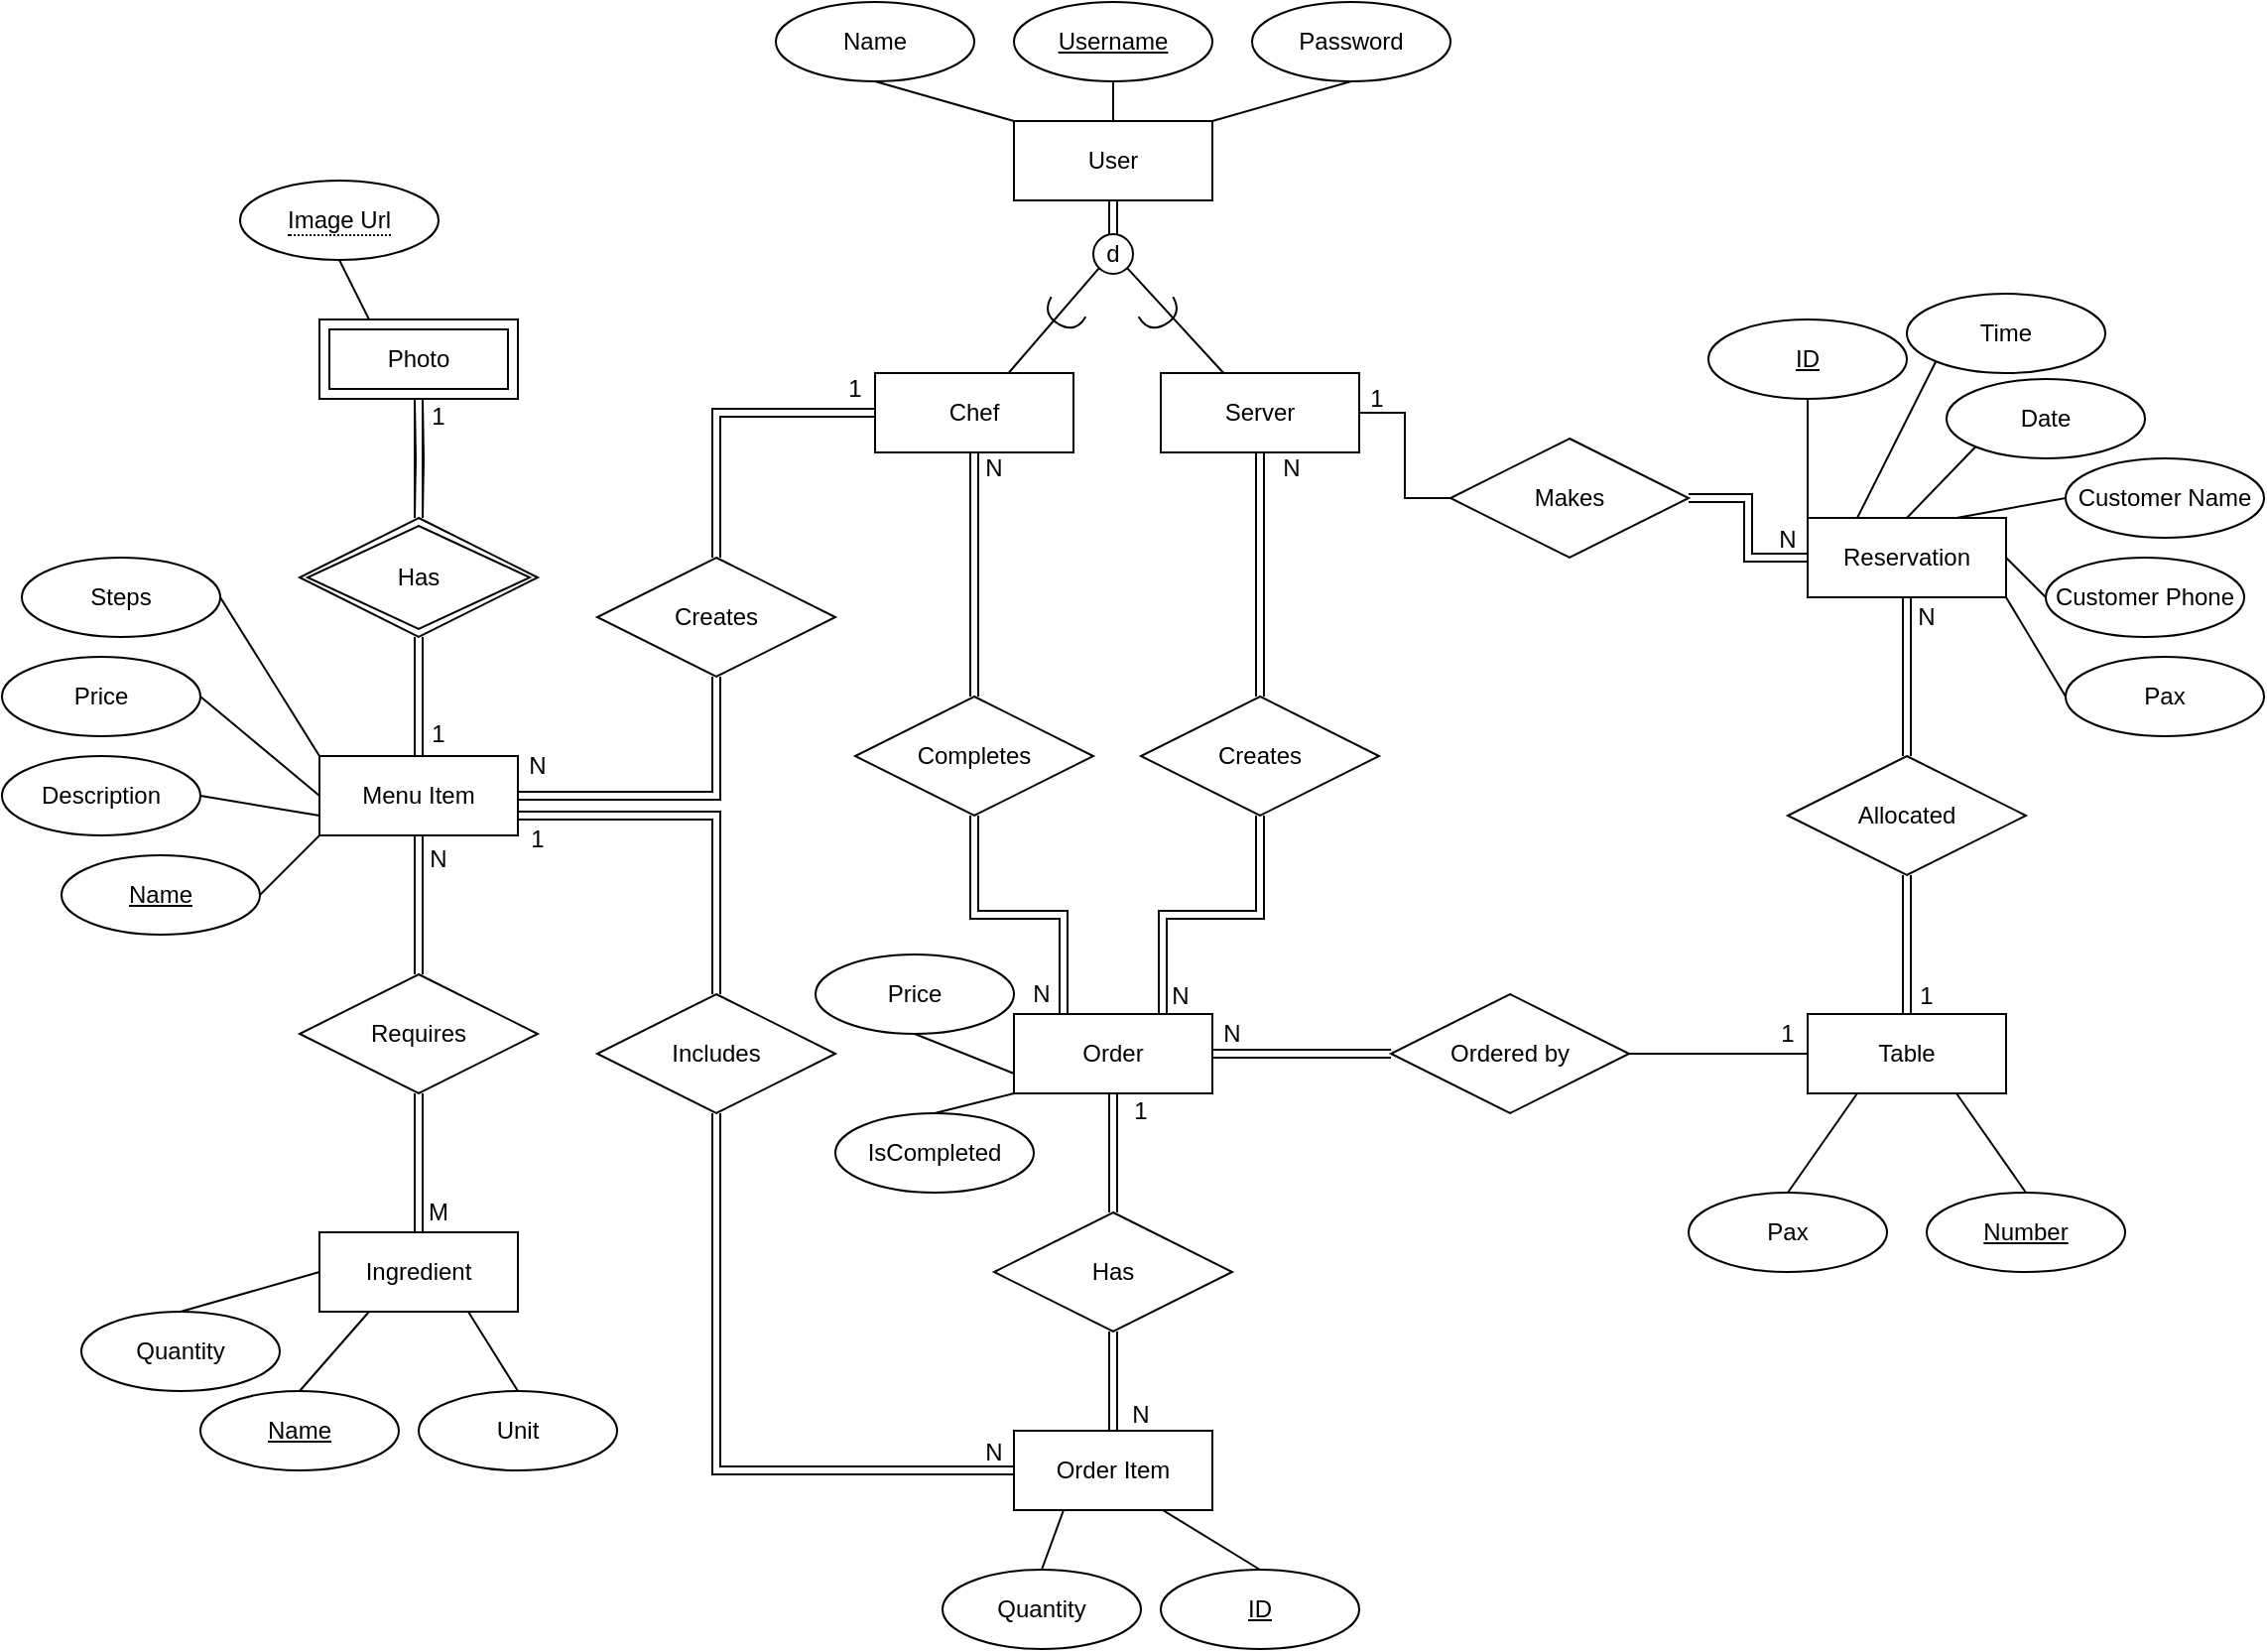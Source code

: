 <mxfile version="20.3.6" type="device"><diagram id="IzEBBVF0YaxBcbHlIfiY" name="Page-1"><mxGraphModel dx="2677" dy="943" grid="1" gridSize="10" guides="1" tooltips="1" connect="1" arrows="1" fold="1" page="1" pageScale="1" pageWidth="827" pageHeight="1169" math="0" shadow="0"><root><mxCell id="0"/><mxCell id="1" parent="0"/><mxCell id="hnFGyF37667XnyC1IAnu-3" style="rounded=0;orthogonalLoop=1;jettySize=auto;html=1;exitX=0;exitY=1;exitDx=0;exitDy=0;endArrow=none;endFill=0;" edge="1" parent="1" source="hnFGyF37667XnyC1IAnu-13" target="hnFGyF37667XnyC1IAnu-2"><mxGeometry relative="1" as="geometry"><mxPoint x="365" y="147" as="sourcePoint"/></mxGeometry></mxCell><mxCell id="hnFGyF37667XnyC1IAnu-5" style="edgeStyle=none;rounded=0;orthogonalLoop=1;jettySize=auto;html=1;exitX=1;exitY=1;exitDx=0;exitDy=0;endArrow=none;endFill=0;" edge="1" parent="1" source="hnFGyF37667XnyC1IAnu-13" target="hnFGyF37667XnyC1IAnu-4"><mxGeometry relative="1" as="geometry"><mxPoint x="415" y="147" as="sourcePoint"/></mxGeometry></mxCell><mxCell id="hnFGyF37667XnyC1IAnu-10" style="edgeStyle=none;rounded=0;orthogonalLoop=1;jettySize=auto;html=1;exitX=0.5;exitY=1;exitDx=0;exitDy=0;endArrow=none;endFill=0;shape=link;entryX=0.5;entryY=0;entryDx=0;entryDy=0;" edge="1" parent="1" source="hnFGyF37667XnyC1IAnu-1" target="hnFGyF37667XnyC1IAnu-13"><mxGeometry relative="1" as="geometry"><mxPoint x="390" y="150" as="targetPoint"/></mxGeometry></mxCell><mxCell id="hnFGyF37667XnyC1IAnu-66" style="rounded=0;orthogonalLoop=1;jettySize=auto;html=1;exitX=0;exitY=0;exitDx=0;exitDy=0;entryX=0.5;entryY=1;entryDx=0;entryDy=0;endArrow=none;endFill=0;" edge="1" parent="1" source="hnFGyF37667XnyC1IAnu-1" target="hnFGyF37667XnyC1IAnu-65"><mxGeometry relative="1" as="geometry"/></mxCell><mxCell id="hnFGyF37667XnyC1IAnu-67" style="edgeStyle=none;rounded=0;orthogonalLoop=1;jettySize=auto;html=1;exitX=0.5;exitY=0;exitDx=0;exitDy=0;entryX=0.5;entryY=1;entryDx=0;entryDy=0;endArrow=none;endFill=0;" edge="1" parent="1" source="hnFGyF37667XnyC1IAnu-1" target="hnFGyF37667XnyC1IAnu-63"><mxGeometry relative="1" as="geometry"/></mxCell><mxCell id="hnFGyF37667XnyC1IAnu-68" style="edgeStyle=none;rounded=0;orthogonalLoop=1;jettySize=auto;html=1;exitX=1;exitY=0;exitDx=0;exitDy=0;entryX=0.5;entryY=1;entryDx=0;entryDy=0;endArrow=none;endFill=0;" edge="1" parent="1" source="hnFGyF37667XnyC1IAnu-1" target="hnFGyF37667XnyC1IAnu-64"><mxGeometry relative="1" as="geometry"/></mxCell><mxCell id="hnFGyF37667XnyC1IAnu-1" value="User" style="whiteSpace=wrap;html=1;align=center;" vertex="1" parent="1"><mxGeometry x="340" y="70" width="100" height="40" as="geometry"/></mxCell><mxCell id="hnFGyF37667XnyC1IAnu-36" style="edgeStyle=orthogonalEdgeStyle;shape=link;rounded=0;orthogonalLoop=1;jettySize=auto;html=1;exitX=0;exitY=0.5;exitDx=0;exitDy=0;entryX=0.5;entryY=0;entryDx=0;entryDy=0;endArrow=none;endFill=0;" edge="1" parent="1" source="hnFGyF37667XnyC1IAnu-2" target="hnFGyF37667XnyC1IAnu-32"><mxGeometry relative="1" as="geometry"/></mxCell><mxCell id="hnFGyF37667XnyC1IAnu-50" style="edgeStyle=orthogonalEdgeStyle;shape=link;rounded=0;orthogonalLoop=1;jettySize=auto;html=1;exitX=0.5;exitY=1;exitDx=0;exitDy=0;entryX=0.5;entryY=0;entryDx=0;entryDy=0;endArrow=none;endFill=0;" edge="1" parent="1" source="hnFGyF37667XnyC1IAnu-2" target="hnFGyF37667XnyC1IAnu-27"><mxGeometry relative="1" as="geometry"/></mxCell><mxCell id="hnFGyF37667XnyC1IAnu-2" value="Chef" style="whiteSpace=wrap;html=1;align=center;" vertex="1" parent="1"><mxGeometry x="270" y="197" width="100" height="40" as="geometry"/></mxCell><mxCell id="hnFGyF37667XnyC1IAnu-51" style="edgeStyle=orthogonalEdgeStyle;shape=link;rounded=0;orthogonalLoop=1;jettySize=auto;html=1;exitX=0.5;exitY=1;exitDx=0;exitDy=0;entryX=0.5;entryY=0;entryDx=0;entryDy=0;endArrow=none;endFill=0;" edge="1" parent="1" source="hnFGyF37667XnyC1IAnu-4" target="hnFGyF37667XnyC1IAnu-28"><mxGeometry relative="1" as="geometry"/></mxCell><mxCell id="hnFGyF37667XnyC1IAnu-56" style="edgeStyle=orthogonalEdgeStyle;rounded=0;orthogonalLoop=1;jettySize=auto;html=1;exitX=1;exitY=0.5;exitDx=0;exitDy=0;entryX=0;entryY=0.5;entryDx=0;entryDy=0;endArrow=none;endFill=0;" edge="1" parent="1" source="hnFGyF37667XnyC1IAnu-4" target="hnFGyF37667XnyC1IAnu-29"><mxGeometry relative="1" as="geometry"/></mxCell><mxCell id="hnFGyF37667XnyC1IAnu-4" value="Server" style="whiteSpace=wrap;html=1;align=center;" vertex="1" parent="1"><mxGeometry x="414" y="197" width="100" height="40" as="geometry"/></mxCell><mxCell id="hnFGyF37667XnyC1IAnu-6" value="" style="shape=requiredInterface;html=1;verticalLabelPosition=bottom;sketch=0;rotation=60;" vertex="1" parent="1"><mxGeometry x="409" y="158" width="10" height="20" as="geometry"/></mxCell><mxCell id="hnFGyF37667XnyC1IAnu-8" value="" style="shape=requiredInterface;html=1;verticalLabelPosition=bottom;sketch=0;rotation=120;" vertex="1" parent="1"><mxGeometry x="360" y="158" width="10" height="20" as="geometry"/></mxCell><mxCell id="hnFGyF37667XnyC1IAnu-15" value="" style="group" vertex="1" connectable="0" parent="1"><mxGeometry x="380" y="127" width="20" height="20" as="geometry"/></mxCell><mxCell id="hnFGyF37667XnyC1IAnu-13" value="" style="ellipse;whiteSpace=wrap;html=1;aspect=fixed;" vertex="1" parent="hnFGyF37667XnyC1IAnu-15"><mxGeometry width="20" height="20" as="geometry"/></mxCell><mxCell id="hnFGyF37667XnyC1IAnu-14" value="d" style="text;html=1;strokeColor=none;fillColor=none;align=center;verticalAlign=middle;whiteSpace=wrap;rounded=0;" vertex="1" parent="hnFGyF37667XnyC1IAnu-15"><mxGeometry x="5" y="5" width="10" height="10" as="geometry"/></mxCell><mxCell id="hnFGyF37667XnyC1IAnu-58" style="edgeStyle=orthogonalEdgeStyle;shape=link;rounded=0;orthogonalLoop=1;jettySize=auto;html=1;exitX=0.5;exitY=1;exitDx=0;exitDy=0;entryX=0.5;entryY=0;entryDx=0;entryDy=0;endArrow=none;endFill=0;" edge="1" parent="1" source="hnFGyF37667XnyC1IAnu-20" target="hnFGyF37667XnyC1IAnu-30"><mxGeometry relative="1" as="geometry"/></mxCell><mxCell id="hnFGyF37667XnyC1IAnu-79" style="edgeStyle=none;rounded=0;orthogonalLoop=1;jettySize=auto;html=1;exitX=0;exitY=0;exitDx=0;exitDy=0;entryX=0.5;entryY=1;entryDx=0;entryDy=0;endArrow=none;endFill=0;" edge="1" parent="1" source="hnFGyF37667XnyC1IAnu-20" target="hnFGyF37667XnyC1IAnu-78"><mxGeometry relative="1" as="geometry"/></mxCell><mxCell id="hnFGyF37667XnyC1IAnu-80" style="edgeStyle=none;rounded=0;orthogonalLoop=1;jettySize=auto;html=1;exitX=0.25;exitY=0;exitDx=0;exitDy=0;entryX=0;entryY=1;entryDx=0;entryDy=0;endArrow=none;endFill=0;" edge="1" parent="1" source="hnFGyF37667XnyC1IAnu-20" target="hnFGyF37667XnyC1IAnu-72"><mxGeometry relative="1" as="geometry"/></mxCell><mxCell id="hnFGyF37667XnyC1IAnu-81" style="edgeStyle=none;rounded=0;orthogonalLoop=1;jettySize=auto;html=1;exitX=0.5;exitY=0;exitDx=0;exitDy=0;entryX=0;entryY=1;entryDx=0;entryDy=0;endArrow=none;endFill=0;" edge="1" parent="1" source="hnFGyF37667XnyC1IAnu-20" target="hnFGyF37667XnyC1IAnu-73"><mxGeometry relative="1" as="geometry"/></mxCell><mxCell id="hnFGyF37667XnyC1IAnu-82" style="edgeStyle=none;rounded=0;orthogonalLoop=1;jettySize=auto;html=1;exitX=0.75;exitY=0;exitDx=0;exitDy=0;entryX=0;entryY=0.5;entryDx=0;entryDy=0;endArrow=none;endFill=0;" edge="1" parent="1" source="hnFGyF37667XnyC1IAnu-20" target="hnFGyF37667XnyC1IAnu-71"><mxGeometry relative="1" as="geometry"/></mxCell><mxCell id="hnFGyF37667XnyC1IAnu-83" style="edgeStyle=none;rounded=0;orthogonalLoop=1;jettySize=auto;html=1;exitX=1;exitY=0.5;exitDx=0;exitDy=0;entryX=0;entryY=0.5;entryDx=0;entryDy=0;endArrow=none;endFill=0;" edge="1" parent="1" source="hnFGyF37667XnyC1IAnu-20" target="hnFGyF37667XnyC1IAnu-76"><mxGeometry relative="1" as="geometry"/></mxCell><mxCell id="hnFGyF37667XnyC1IAnu-84" style="edgeStyle=none;rounded=0;orthogonalLoop=1;jettySize=auto;html=1;exitX=1;exitY=1;exitDx=0;exitDy=0;entryX=0;entryY=0.5;entryDx=0;entryDy=0;endArrow=none;endFill=0;" edge="1" parent="1" source="hnFGyF37667XnyC1IAnu-20" target="hnFGyF37667XnyC1IAnu-75"><mxGeometry relative="1" as="geometry"/></mxCell><mxCell id="hnFGyF37667XnyC1IAnu-20" value="Reservation" style="whiteSpace=wrap;html=1;align=center;" vertex="1" parent="1"><mxGeometry x="740" y="270" width="100" height="40" as="geometry"/></mxCell><mxCell id="hnFGyF37667XnyC1IAnu-48" style="edgeStyle=orthogonalEdgeStyle;shape=link;rounded=0;orthogonalLoop=1;jettySize=auto;html=1;exitX=0.5;exitY=1;exitDx=0;exitDy=0;entryX=0.5;entryY=0;entryDx=0;entryDy=0;endArrow=none;endFill=0;" edge="1" parent="1" source="hnFGyF37667XnyC1IAnu-21" target="hnFGyF37667XnyC1IAnu-47"><mxGeometry relative="1" as="geometry"/></mxCell><mxCell id="hnFGyF37667XnyC1IAnu-90" style="edgeStyle=none;rounded=0;orthogonalLoop=1;jettySize=auto;html=1;exitX=0;exitY=1;exitDx=0;exitDy=0;entryX=0.5;entryY=0;entryDx=0;entryDy=0;endArrow=none;endFill=0;" edge="1" parent="1" source="hnFGyF37667XnyC1IAnu-21" target="hnFGyF37667XnyC1IAnu-89"><mxGeometry relative="1" as="geometry"/></mxCell><mxCell id="hnFGyF37667XnyC1IAnu-92" style="edgeStyle=none;rounded=0;orthogonalLoop=1;jettySize=auto;html=1;exitX=0;exitY=0.75;exitDx=0;exitDy=0;entryX=0.5;entryY=1;entryDx=0;entryDy=0;endArrow=none;endFill=0;" edge="1" parent="1" source="hnFGyF37667XnyC1IAnu-21" target="hnFGyF37667XnyC1IAnu-88"><mxGeometry relative="1" as="geometry"/></mxCell><mxCell id="hnFGyF37667XnyC1IAnu-21" value="Order" style="whiteSpace=wrap;html=1;align=center;" vertex="1" parent="1"><mxGeometry x="340" y="520" width="100" height="40" as="geometry"/></mxCell><mxCell id="hnFGyF37667XnyC1IAnu-40" style="edgeStyle=orthogonalEdgeStyle;shape=link;rounded=0;orthogonalLoop=1;jettySize=auto;html=1;exitX=0.5;exitY=1;exitDx=0;exitDy=0;entryX=0.5;entryY=0;entryDx=0;entryDy=0;endArrow=none;endFill=0;" edge="1" parent="1" source="hnFGyF37667XnyC1IAnu-22" target="hnFGyF37667XnyC1IAnu-34"><mxGeometry relative="1" as="geometry"/></mxCell><mxCell id="hnFGyF37667XnyC1IAnu-120" style="edgeStyle=none;rounded=0;orthogonalLoop=1;jettySize=auto;html=1;exitX=0;exitY=1;exitDx=0;exitDy=0;entryX=1;entryY=0.5;entryDx=0;entryDy=0;endArrow=none;endFill=0;" edge="1" parent="1" source="hnFGyF37667XnyC1IAnu-22" target="hnFGyF37667XnyC1IAnu-117"><mxGeometry relative="1" as="geometry"/></mxCell><mxCell id="hnFGyF37667XnyC1IAnu-121" style="edgeStyle=none;rounded=0;orthogonalLoop=1;jettySize=auto;html=1;exitX=0;exitY=0.75;exitDx=0;exitDy=0;entryX=1;entryY=0.5;entryDx=0;entryDy=0;endArrow=none;endFill=0;" edge="1" parent="1" source="hnFGyF37667XnyC1IAnu-22" target="hnFGyF37667XnyC1IAnu-116"><mxGeometry relative="1" as="geometry"/></mxCell><mxCell id="hnFGyF37667XnyC1IAnu-122" style="edgeStyle=none;rounded=0;orthogonalLoop=1;jettySize=auto;html=1;exitX=0;exitY=0.5;exitDx=0;exitDy=0;entryX=1;entryY=0.5;entryDx=0;entryDy=0;endArrow=none;endFill=0;" edge="1" parent="1" source="hnFGyF37667XnyC1IAnu-22" target="hnFGyF37667XnyC1IAnu-114"><mxGeometry relative="1" as="geometry"/></mxCell><mxCell id="hnFGyF37667XnyC1IAnu-123" style="edgeStyle=none;rounded=0;orthogonalLoop=1;jettySize=auto;html=1;exitX=0;exitY=0;exitDx=0;exitDy=0;entryX=1;entryY=0.5;entryDx=0;entryDy=0;endArrow=none;endFill=0;" edge="1" parent="1" source="hnFGyF37667XnyC1IAnu-22" target="hnFGyF37667XnyC1IAnu-115"><mxGeometry relative="1" as="geometry"/></mxCell><mxCell id="hnFGyF37667XnyC1IAnu-22" value="Menu Item" style="whiteSpace=wrap;html=1;align=center;" vertex="1" parent="1"><mxGeometry x="-10" y="390" width="100" height="40" as="geometry"/></mxCell><mxCell id="hnFGyF37667XnyC1IAnu-45" style="edgeStyle=orthogonalEdgeStyle;shape=link;rounded=0;orthogonalLoop=1;jettySize=auto;html=1;exitX=0;exitY=0.5;exitDx=0;exitDy=0;entryX=0.5;entryY=1;entryDx=0;entryDy=0;endArrow=none;endFill=0;" edge="1" parent="1" source="hnFGyF37667XnyC1IAnu-23" target="hnFGyF37667XnyC1IAnu-33"><mxGeometry relative="1" as="geometry"/></mxCell><mxCell id="hnFGyF37667XnyC1IAnu-100" style="edgeStyle=none;rounded=0;orthogonalLoop=1;jettySize=auto;html=1;exitX=0.25;exitY=1;exitDx=0;exitDy=0;entryX=0.5;entryY=0;entryDx=0;entryDy=0;endArrow=none;endFill=0;" edge="1" parent="1" source="hnFGyF37667XnyC1IAnu-23" target="hnFGyF37667XnyC1IAnu-99"><mxGeometry relative="1" as="geometry"/></mxCell><mxCell id="hnFGyF37667XnyC1IAnu-102" style="edgeStyle=none;rounded=0;orthogonalLoop=1;jettySize=auto;html=1;exitX=0.75;exitY=1;exitDx=0;exitDy=0;endArrow=none;endFill=0;" edge="1" parent="1" source="hnFGyF37667XnyC1IAnu-23"><mxGeometry relative="1" as="geometry"><mxPoint x="415" y="770" as="targetPoint"/></mxGeometry></mxCell><mxCell id="hnFGyF37667XnyC1IAnu-104" style="edgeStyle=none;rounded=0;orthogonalLoop=1;jettySize=auto;html=1;exitX=0.75;exitY=1;exitDx=0;exitDy=0;entryX=0.5;entryY=0;entryDx=0;entryDy=0;endArrow=none;endFill=0;" edge="1" parent="1" source="hnFGyF37667XnyC1IAnu-23" target="hnFGyF37667XnyC1IAnu-103"><mxGeometry relative="1" as="geometry"/></mxCell><mxCell id="hnFGyF37667XnyC1IAnu-23" value="Order Item" style="whiteSpace=wrap;html=1;align=center;" vertex="1" parent="1"><mxGeometry x="340" y="730" width="100" height="40" as="geometry"/></mxCell><mxCell id="hnFGyF37667XnyC1IAnu-86" style="edgeStyle=none;rounded=0;orthogonalLoop=1;jettySize=auto;html=1;exitX=0.25;exitY=1;exitDx=0;exitDy=0;entryX=0.5;entryY=0;entryDx=0;entryDy=0;endArrow=none;endFill=0;" edge="1" parent="1" source="hnFGyF37667XnyC1IAnu-24" target="hnFGyF37667XnyC1IAnu-77"><mxGeometry relative="1" as="geometry"/></mxCell><mxCell id="hnFGyF37667XnyC1IAnu-87" style="edgeStyle=none;rounded=0;orthogonalLoop=1;jettySize=auto;html=1;exitX=0.75;exitY=1;exitDx=0;exitDy=0;entryX=0.5;entryY=0;entryDx=0;entryDy=0;endArrow=none;endFill=0;" edge="1" parent="1" source="hnFGyF37667XnyC1IAnu-24" target="hnFGyF37667XnyC1IAnu-74"><mxGeometry relative="1" as="geometry"/></mxCell><mxCell id="hnFGyF37667XnyC1IAnu-24" value="Table" style="whiteSpace=wrap;html=1;align=center;" vertex="1" parent="1"><mxGeometry x="740" y="520" width="100" height="40" as="geometry"/></mxCell><mxCell id="hnFGyF37667XnyC1IAnu-107" style="edgeStyle=none;rounded=0;orthogonalLoop=1;jettySize=auto;html=1;exitX=0;exitY=0.5;exitDx=0;exitDy=0;entryX=0.5;entryY=0;entryDx=0;entryDy=0;endArrow=none;endFill=0;" edge="1" parent="1" source="hnFGyF37667XnyC1IAnu-25" target="hnFGyF37667XnyC1IAnu-106"><mxGeometry relative="1" as="geometry"/></mxCell><mxCell id="hnFGyF37667XnyC1IAnu-110" style="edgeStyle=none;rounded=0;orthogonalLoop=1;jettySize=auto;html=1;exitX=0.25;exitY=1;exitDx=0;exitDy=0;entryX=0.5;entryY=0;entryDx=0;entryDy=0;endArrow=none;endFill=0;" edge="1" parent="1" source="hnFGyF37667XnyC1IAnu-25" target="hnFGyF37667XnyC1IAnu-108"><mxGeometry relative="1" as="geometry"/></mxCell><mxCell id="hnFGyF37667XnyC1IAnu-111" style="edgeStyle=none;rounded=0;orthogonalLoop=1;jettySize=auto;html=1;exitX=0.75;exitY=1;exitDx=0;exitDy=0;entryX=0.5;entryY=0;entryDx=0;entryDy=0;endArrow=none;endFill=0;" edge="1" parent="1" source="hnFGyF37667XnyC1IAnu-25" target="hnFGyF37667XnyC1IAnu-109"><mxGeometry relative="1" as="geometry"/></mxCell><mxCell id="hnFGyF37667XnyC1IAnu-25" value="Ingredient" style="whiteSpace=wrap;html=1;align=center;" vertex="1" parent="1"><mxGeometry x="-10" y="630" width="100" height="40" as="geometry"/></mxCell><mxCell id="hnFGyF37667XnyC1IAnu-52" style="edgeStyle=orthogonalEdgeStyle;shape=link;rounded=0;orthogonalLoop=1;jettySize=auto;html=1;exitX=0.5;exitY=1;exitDx=0;exitDy=0;entryX=0.25;entryY=0;entryDx=0;entryDy=0;endArrow=none;endFill=0;" edge="1" parent="1" source="hnFGyF37667XnyC1IAnu-27" target="hnFGyF37667XnyC1IAnu-21"><mxGeometry relative="1" as="geometry"/></mxCell><mxCell id="hnFGyF37667XnyC1IAnu-27" value="Completes" style="shape=rhombus;perimeter=rhombusPerimeter;whiteSpace=wrap;html=1;align=center;" vertex="1" parent="1"><mxGeometry x="260" y="360" width="120" height="60" as="geometry"/></mxCell><mxCell id="hnFGyF37667XnyC1IAnu-53" style="edgeStyle=orthogonalEdgeStyle;shape=link;rounded=0;orthogonalLoop=1;jettySize=auto;html=1;exitX=0.5;exitY=1;exitDx=0;exitDy=0;entryX=0.75;entryY=0;entryDx=0;entryDy=0;endArrow=none;endFill=0;" edge="1" parent="1" source="hnFGyF37667XnyC1IAnu-28" target="hnFGyF37667XnyC1IAnu-21"><mxGeometry relative="1" as="geometry"/></mxCell><mxCell id="hnFGyF37667XnyC1IAnu-28" value="Creates" style="shape=rhombus;perimeter=rhombusPerimeter;whiteSpace=wrap;html=1;align=center;" vertex="1" parent="1"><mxGeometry x="404" y="360" width="120" height="60" as="geometry"/></mxCell><mxCell id="hnFGyF37667XnyC1IAnu-57" style="edgeStyle=orthogonalEdgeStyle;shape=link;rounded=0;orthogonalLoop=1;jettySize=auto;html=1;exitX=1;exitY=0.5;exitDx=0;exitDy=0;entryX=0;entryY=0.5;entryDx=0;entryDy=0;endArrow=none;endFill=0;" edge="1" parent="1" source="hnFGyF37667XnyC1IAnu-29" target="hnFGyF37667XnyC1IAnu-20"><mxGeometry relative="1" as="geometry"/></mxCell><mxCell id="hnFGyF37667XnyC1IAnu-29" value="Makes" style="shape=rhombus;perimeter=rhombusPerimeter;whiteSpace=wrap;html=1;align=center;" vertex="1" parent="1"><mxGeometry x="560" y="230" width="120" height="60" as="geometry"/></mxCell><mxCell id="hnFGyF37667XnyC1IAnu-59" style="edgeStyle=orthogonalEdgeStyle;shape=link;rounded=0;orthogonalLoop=1;jettySize=auto;html=1;exitX=0.5;exitY=1;exitDx=0;exitDy=0;entryX=0.5;entryY=0;entryDx=0;entryDy=0;endArrow=none;endFill=0;" edge="1" parent="1" source="hnFGyF37667XnyC1IAnu-30" target="hnFGyF37667XnyC1IAnu-24"><mxGeometry relative="1" as="geometry"/></mxCell><mxCell id="hnFGyF37667XnyC1IAnu-30" value="Allocated" style="shape=rhombus;perimeter=rhombusPerimeter;whiteSpace=wrap;html=1;align=center;" vertex="1" parent="1"><mxGeometry x="730" y="390" width="120" height="60" as="geometry"/></mxCell><mxCell id="hnFGyF37667XnyC1IAnu-38" style="edgeStyle=orthogonalEdgeStyle;shape=link;rounded=0;orthogonalLoop=1;jettySize=auto;html=1;exitX=0.5;exitY=0;exitDx=0;exitDy=0;entryX=0.5;entryY=1;entryDx=0;entryDy=0;endArrow=none;endFill=0;" edge="1" parent="1" target="hnFGyF37667XnyC1IAnu-60"><mxGeometry relative="1" as="geometry"><mxPoint x="40" y="270" as="sourcePoint"/><mxPoint x="40" y="210" as="targetPoint"/></mxGeometry></mxCell><mxCell id="hnFGyF37667XnyC1IAnu-39" style="edgeStyle=orthogonalEdgeStyle;shape=link;rounded=0;orthogonalLoop=1;jettySize=auto;html=1;exitX=0.5;exitY=1;exitDx=0;exitDy=0;entryX=0.5;entryY=0;entryDx=0;entryDy=0;endArrow=none;endFill=0;" edge="1" parent="1" source="hnFGyF37667XnyC1IAnu-61" target="hnFGyF37667XnyC1IAnu-22"><mxGeometry relative="1" as="geometry"><mxPoint x="40" y="330" as="sourcePoint"/></mxGeometry></mxCell><mxCell id="hnFGyF37667XnyC1IAnu-37" style="edgeStyle=orthogonalEdgeStyle;shape=link;rounded=0;orthogonalLoop=1;jettySize=auto;html=1;exitX=0.5;exitY=1;exitDx=0;exitDy=0;entryX=1;entryY=0.5;entryDx=0;entryDy=0;endArrow=none;endFill=0;" edge="1" parent="1" source="hnFGyF37667XnyC1IAnu-32" target="hnFGyF37667XnyC1IAnu-22"><mxGeometry relative="1" as="geometry"/></mxCell><mxCell id="hnFGyF37667XnyC1IAnu-32" value="Creates" style="shape=rhombus;perimeter=rhombusPerimeter;whiteSpace=wrap;html=1;align=center;" vertex="1" parent="1"><mxGeometry x="130" y="290" width="120" height="60" as="geometry"/></mxCell><mxCell id="hnFGyF37667XnyC1IAnu-44" style="edgeStyle=orthogonalEdgeStyle;shape=link;rounded=0;orthogonalLoop=1;jettySize=auto;html=1;exitX=0.5;exitY=0;exitDx=0;exitDy=0;entryX=1;entryY=0.75;entryDx=0;entryDy=0;endArrow=none;endFill=0;" edge="1" parent="1" source="hnFGyF37667XnyC1IAnu-33" target="hnFGyF37667XnyC1IAnu-22"><mxGeometry relative="1" as="geometry"/></mxCell><mxCell id="hnFGyF37667XnyC1IAnu-33" value="Includes" style="shape=rhombus;perimeter=rhombusPerimeter;whiteSpace=wrap;html=1;align=center;" vertex="1" parent="1"><mxGeometry x="130" y="510" width="120" height="60" as="geometry"/></mxCell><mxCell id="hnFGyF37667XnyC1IAnu-41" style="edgeStyle=orthogonalEdgeStyle;shape=link;rounded=0;orthogonalLoop=1;jettySize=auto;html=1;exitX=0.5;exitY=1;exitDx=0;exitDy=0;entryX=0.5;entryY=0;entryDx=0;entryDy=0;endArrow=none;endFill=0;" edge="1" parent="1" source="hnFGyF37667XnyC1IAnu-34" target="hnFGyF37667XnyC1IAnu-25"><mxGeometry relative="1" as="geometry"/></mxCell><mxCell id="hnFGyF37667XnyC1IAnu-34" value="Requires" style="shape=rhombus;perimeter=rhombusPerimeter;whiteSpace=wrap;html=1;align=center;" vertex="1" parent="1"><mxGeometry x="-20" y="500" width="120" height="60" as="geometry"/></mxCell><mxCell id="hnFGyF37667XnyC1IAnu-54" style="edgeStyle=orthogonalEdgeStyle;shape=link;rounded=0;orthogonalLoop=1;jettySize=auto;html=1;exitX=0;exitY=0.5;exitDx=0;exitDy=0;entryX=1;entryY=0.5;entryDx=0;entryDy=0;endArrow=none;endFill=0;" edge="1" parent="1" source="hnFGyF37667XnyC1IAnu-35" target="hnFGyF37667XnyC1IAnu-21"><mxGeometry relative="1" as="geometry"/></mxCell><mxCell id="hnFGyF37667XnyC1IAnu-55" style="edgeStyle=orthogonalEdgeStyle;rounded=0;orthogonalLoop=1;jettySize=auto;html=1;exitX=1;exitY=0.5;exitDx=0;exitDy=0;entryX=0;entryY=0.5;entryDx=0;entryDy=0;endArrow=none;endFill=0;" edge="1" parent="1" source="hnFGyF37667XnyC1IAnu-35" target="hnFGyF37667XnyC1IAnu-24"><mxGeometry relative="1" as="geometry"/></mxCell><mxCell id="hnFGyF37667XnyC1IAnu-35" value="Ordered by" style="shape=rhombus;perimeter=rhombusPerimeter;whiteSpace=wrap;html=1;align=center;" vertex="1" parent="1"><mxGeometry x="530" y="510" width="120" height="60" as="geometry"/></mxCell><mxCell id="hnFGyF37667XnyC1IAnu-49" style="edgeStyle=orthogonalEdgeStyle;shape=link;rounded=0;orthogonalLoop=1;jettySize=auto;html=1;exitX=0.5;exitY=1;exitDx=0;exitDy=0;entryX=0.5;entryY=0;entryDx=0;entryDy=0;endArrow=none;endFill=0;" edge="1" parent="1" source="hnFGyF37667XnyC1IAnu-47" target="hnFGyF37667XnyC1IAnu-23"><mxGeometry relative="1" as="geometry"/></mxCell><mxCell id="hnFGyF37667XnyC1IAnu-47" value="Has" style="shape=rhombus;perimeter=rhombusPerimeter;whiteSpace=wrap;html=1;align=center;" vertex="1" parent="1"><mxGeometry x="330" y="620" width="120" height="60" as="geometry"/></mxCell><mxCell id="hnFGyF37667XnyC1IAnu-113" style="edgeStyle=none;rounded=0;orthogonalLoop=1;jettySize=auto;html=1;exitX=0.25;exitY=0;exitDx=0;exitDy=0;entryX=0.5;entryY=1;entryDx=0;entryDy=0;endArrow=none;endFill=0;" edge="1" parent="1" source="hnFGyF37667XnyC1IAnu-60" target="hnFGyF37667XnyC1IAnu-112"><mxGeometry relative="1" as="geometry"/></mxCell><mxCell id="hnFGyF37667XnyC1IAnu-60" value="Photo" style="shape=ext;margin=3;double=1;whiteSpace=wrap;html=1;align=center;" vertex="1" parent="1"><mxGeometry x="-10" y="170" width="100" height="40" as="geometry"/></mxCell><mxCell id="hnFGyF37667XnyC1IAnu-62" value="" style="edgeStyle=orthogonalEdgeStyle;shape=link;rounded=0;orthogonalLoop=1;jettySize=auto;html=1;endArrow=none;endFill=0;exitX=0.5;exitY=0;exitDx=0;exitDy=0;" edge="1" parent="1" source="hnFGyF37667XnyC1IAnu-61" target="hnFGyF37667XnyC1IAnu-60"><mxGeometry relative="1" as="geometry"/></mxCell><mxCell id="hnFGyF37667XnyC1IAnu-61" value="Has" style="shape=rhombus;double=1;perimeter=rhombusPerimeter;whiteSpace=wrap;html=1;align=center;" vertex="1" parent="1"><mxGeometry x="-20" y="270" width="120" height="60" as="geometry"/></mxCell><mxCell id="hnFGyF37667XnyC1IAnu-63" value="&lt;u&gt;Username&lt;/u&gt;" style="ellipse;whiteSpace=wrap;html=1;align=center;" vertex="1" parent="1"><mxGeometry x="340" y="10" width="100" height="40" as="geometry"/></mxCell><mxCell id="hnFGyF37667XnyC1IAnu-64" value="Password" style="ellipse;whiteSpace=wrap;html=1;align=center;" vertex="1" parent="1"><mxGeometry x="460" y="10" width="100" height="40" as="geometry"/></mxCell><mxCell id="hnFGyF37667XnyC1IAnu-65" value="Name" style="ellipse;whiteSpace=wrap;html=1;align=center;" vertex="1" parent="1"><mxGeometry x="220" y="10" width="100" height="40" as="geometry"/></mxCell><mxCell id="hnFGyF37667XnyC1IAnu-71" value="Customer Name" style="ellipse;whiteSpace=wrap;html=1;align=center;" vertex="1" parent="1"><mxGeometry x="870" y="240" width="100" height="40" as="geometry"/></mxCell><mxCell id="hnFGyF37667XnyC1IAnu-72" value="Time" style="ellipse;whiteSpace=wrap;html=1;align=center;" vertex="1" parent="1"><mxGeometry x="790" y="157" width="100" height="40" as="geometry"/></mxCell><mxCell id="hnFGyF37667XnyC1IAnu-73" value="Date" style="ellipse;whiteSpace=wrap;html=1;align=center;" vertex="1" parent="1"><mxGeometry x="810" y="200" width="100" height="40" as="geometry"/></mxCell><mxCell id="hnFGyF37667XnyC1IAnu-74" value="&lt;u&gt;Number&lt;/u&gt;" style="ellipse;whiteSpace=wrap;html=1;align=center;" vertex="1" parent="1"><mxGeometry x="800" y="610" width="100" height="40" as="geometry"/></mxCell><mxCell id="hnFGyF37667XnyC1IAnu-75" value="Pax" style="ellipse;whiteSpace=wrap;html=1;align=center;" vertex="1" parent="1"><mxGeometry x="870" y="340" width="100" height="40" as="geometry"/></mxCell><mxCell id="hnFGyF37667XnyC1IAnu-76" value="Customer Phone" style="ellipse;whiteSpace=wrap;html=1;align=center;" vertex="1" parent="1"><mxGeometry x="860" y="290" width="100" height="40" as="geometry"/></mxCell><mxCell id="hnFGyF37667XnyC1IAnu-77" value="Pax" style="ellipse;whiteSpace=wrap;html=1;align=center;" vertex="1" parent="1"><mxGeometry x="680" y="610" width="100" height="40" as="geometry"/></mxCell><mxCell id="hnFGyF37667XnyC1IAnu-78" value="&lt;u&gt;ID&lt;/u&gt;" style="ellipse;whiteSpace=wrap;html=1;align=center;" vertex="1" parent="1"><mxGeometry x="690" y="170" width="100" height="40" as="geometry"/></mxCell><mxCell id="hnFGyF37667XnyC1IAnu-88" value="Price" style="ellipse;whiteSpace=wrap;html=1;align=center;" vertex="1" parent="1"><mxGeometry x="240" y="490" width="100" height="40" as="geometry"/></mxCell><mxCell id="hnFGyF37667XnyC1IAnu-89" value="IsCompleted" style="ellipse;whiteSpace=wrap;html=1;align=center;" vertex="1" parent="1"><mxGeometry x="250" y="570" width="100" height="40" as="geometry"/></mxCell><mxCell id="hnFGyF37667XnyC1IAnu-99" value="Quantity" style="ellipse;whiteSpace=wrap;html=1;align=center;" vertex="1" parent="1"><mxGeometry x="304" y="800" width="100" height="40" as="geometry"/></mxCell><mxCell id="hnFGyF37667XnyC1IAnu-103" value="&lt;u&gt;ID&lt;/u&gt;" style="ellipse;whiteSpace=wrap;html=1;align=center;" vertex="1" parent="1"><mxGeometry x="414" y="800" width="100" height="40" as="geometry"/></mxCell><mxCell id="hnFGyF37667XnyC1IAnu-106" value="Quantity" style="ellipse;whiteSpace=wrap;html=1;align=center;" vertex="1" parent="1"><mxGeometry x="-130" y="670" width="100" height="40" as="geometry"/></mxCell><mxCell id="hnFGyF37667XnyC1IAnu-108" value="&lt;u&gt;Name&lt;/u&gt;" style="ellipse;whiteSpace=wrap;html=1;align=center;" vertex="1" parent="1"><mxGeometry x="-70" y="710" width="100" height="40" as="geometry"/></mxCell><mxCell id="hnFGyF37667XnyC1IAnu-109" value="Unit" style="ellipse;whiteSpace=wrap;html=1;align=center;" vertex="1" parent="1"><mxGeometry x="40" y="710" width="100" height="40" as="geometry"/></mxCell><mxCell id="hnFGyF37667XnyC1IAnu-112" value="&lt;span style=&quot;border-bottom: 1px dotted&quot;&gt;Image Url&lt;/span&gt;" style="ellipse;whiteSpace=wrap;html=1;align=center;" vertex="1" parent="1"><mxGeometry x="-50" y="100" width="100" height="40" as="geometry"/></mxCell><mxCell id="hnFGyF37667XnyC1IAnu-114" value="Price" style="ellipse;whiteSpace=wrap;html=1;align=center;" vertex="1" parent="1"><mxGeometry x="-170" y="340" width="100" height="40" as="geometry"/></mxCell><mxCell id="hnFGyF37667XnyC1IAnu-115" value="Steps" style="ellipse;whiteSpace=wrap;html=1;align=center;" vertex="1" parent="1"><mxGeometry x="-160" y="290" width="100" height="40" as="geometry"/></mxCell><mxCell id="hnFGyF37667XnyC1IAnu-116" value="Description" style="ellipse;whiteSpace=wrap;html=1;align=center;" vertex="1" parent="1"><mxGeometry x="-170" y="390" width="100" height="40" as="geometry"/></mxCell><mxCell id="hnFGyF37667XnyC1IAnu-117" value="&lt;u&gt;Name&lt;/u&gt;" style="ellipse;whiteSpace=wrap;html=1;align=center;" vertex="1" parent="1"><mxGeometry x="-140" y="440" width="100" height="40" as="geometry"/></mxCell><mxCell id="hnFGyF37667XnyC1IAnu-124" value="N" style="text;html=1;strokeColor=none;fillColor=none;align=center;verticalAlign=middle;whiteSpace=wrap;rounded=0;" vertex="1" parent="1"><mxGeometry x="40" y="437" width="20" height="10" as="geometry"/></mxCell><mxCell id="hnFGyF37667XnyC1IAnu-126" value="M" style="text;html=1;strokeColor=none;fillColor=none;align=center;verticalAlign=middle;whiteSpace=wrap;rounded=0;" vertex="1" parent="1"><mxGeometry x="40" y="615" width="20" height="10" as="geometry"/></mxCell><mxCell id="hnFGyF37667XnyC1IAnu-128" value="1" style="text;html=1;strokeColor=none;fillColor=none;align=center;verticalAlign=middle;whiteSpace=wrap;rounded=0;" vertex="1" parent="1"><mxGeometry x="40" y="374" width="20" height="10" as="geometry"/></mxCell><mxCell id="hnFGyF37667XnyC1IAnu-129" value="1" style="text;html=1;strokeColor=none;fillColor=none;align=center;verticalAlign=middle;whiteSpace=wrap;rounded=0;" vertex="1" parent="1"><mxGeometry x="40" y="214" width="20" height="10" as="geometry"/></mxCell><mxCell id="hnFGyF37667XnyC1IAnu-130" value="1" style="text;html=1;strokeColor=none;fillColor=none;align=center;verticalAlign=middle;whiteSpace=wrap;rounded=0;" vertex="1" parent="1"><mxGeometry x="250" y="200" width="20" height="10" as="geometry"/></mxCell><mxCell id="hnFGyF37667XnyC1IAnu-131" value="N" style="text;html=1;strokeColor=none;fillColor=none;align=center;verticalAlign=middle;whiteSpace=wrap;rounded=0;" vertex="1" parent="1"><mxGeometry x="90" y="390" width="20" height="10" as="geometry"/></mxCell><mxCell id="hnFGyF37667XnyC1IAnu-132" value="1" style="text;html=1;strokeColor=none;fillColor=none;align=center;verticalAlign=middle;whiteSpace=wrap;rounded=0;" vertex="1" parent="1"><mxGeometry x="90" y="427" width="20" height="10" as="geometry"/></mxCell><mxCell id="hnFGyF37667XnyC1IAnu-133" value="N" style="text;html=1;strokeColor=none;fillColor=none;align=center;verticalAlign=middle;whiteSpace=wrap;rounded=0;" vertex="1" parent="1"><mxGeometry x="320" y="736" width="20" height="10" as="geometry"/></mxCell><mxCell id="hnFGyF37667XnyC1IAnu-134" value="1" style="text;html=1;strokeColor=none;fillColor=none;align=center;verticalAlign=middle;whiteSpace=wrap;rounded=0;" vertex="1" parent="1"><mxGeometry x="394" y="564" width="20" height="10" as="geometry"/></mxCell><mxCell id="hnFGyF37667XnyC1IAnu-135" value="N" style="text;html=1;strokeColor=none;fillColor=none;align=center;verticalAlign=middle;whiteSpace=wrap;rounded=0;" vertex="1" parent="1"><mxGeometry x="394" y="717" width="20" height="10" as="geometry"/></mxCell><mxCell id="hnFGyF37667XnyC1IAnu-136" value="N" style="text;html=1;strokeColor=none;fillColor=none;align=center;verticalAlign=middle;whiteSpace=wrap;rounded=0;" vertex="1" parent="1"><mxGeometry x="320" y="240" width="20" height="10" as="geometry"/></mxCell><mxCell id="hnFGyF37667XnyC1IAnu-137" value="N" style="text;html=1;strokeColor=none;fillColor=none;align=center;verticalAlign=middle;whiteSpace=wrap;rounded=0;" vertex="1" parent="1"><mxGeometry x="344" y="505" width="20" height="10" as="geometry"/></mxCell><mxCell id="hnFGyF37667XnyC1IAnu-138" value="N" style="text;html=1;strokeColor=none;fillColor=none;align=center;verticalAlign=middle;whiteSpace=wrap;rounded=0;" vertex="1" parent="1"><mxGeometry x="414" y="506" width="20" height="10" as="geometry"/></mxCell><mxCell id="hnFGyF37667XnyC1IAnu-139" value="N" style="text;html=1;strokeColor=none;fillColor=none;align=center;verticalAlign=middle;whiteSpace=wrap;rounded=0;" vertex="1" parent="1"><mxGeometry x="470" y="240" width="20" height="10" as="geometry"/></mxCell><mxCell id="hnFGyF37667XnyC1IAnu-141" value="N" style="text;html=1;strokeColor=none;fillColor=none;align=center;verticalAlign=middle;whiteSpace=wrap;rounded=0;" vertex="1" parent="1"><mxGeometry x="440" y="525" width="20" height="10" as="geometry"/></mxCell><mxCell id="hnFGyF37667XnyC1IAnu-142" value="1" style="text;html=1;strokeColor=none;fillColor=none;align=center;verticalAlign=middle;whiteSpace=wrap;rounded=0;" vertex="1" parent="1"><mxGeometry x="720" y="525" width="20" height="10" as="geometry"/></mxCell><mxCell id="hnFGyF37667XnyC1IAnu-143" value="1" style="text;html=1;strokeColor=none;fillColor=none;align=center;verticalAlign=middle;whiteSpace=wrap;rounded=0;" vertex="1" parent="1"><mxGeometry x="790" y="506" width="20" height="10" as="geometry"/></mxCell><mxCell id="hnFGyF37667XnyC1IAnu-144" value="N" style="text;html=1;strokeColor=none;fillColor=none;align=center;verticalAlign=middle;whiteSpace=wrap;rounded=0;" vertex="1" parent="1"><mxGeometry x="790" y="315" width="20" height="10" as="geometry"/></mxCell><mxCell id="hnFGyF37667XnyC1IAnu-145" value="N" style="text;html=1;strokeColor=none;fillColor=none;align=center;verticalAlign=middle;whiteSpace=wrap;rounded=0;" vertex="1" parent="1"><mxGeometry x="720" y="276" width="20" height="10" as="geometry"/></mxCell><mxCell id="hnFGyF37667XnyC1IAnu-146" value="1" style="text;html=1;strokeColor=none;fillColor=none;align=center;verticalAlign=middle;whiteSpace=wrap;rounded=0;" vertex="1" parent="1"><mxGeometry x="513" y="205" width="20" height="10" as="geometry"/></mxCell></root></mxGraphModel></diagram></mxfile>